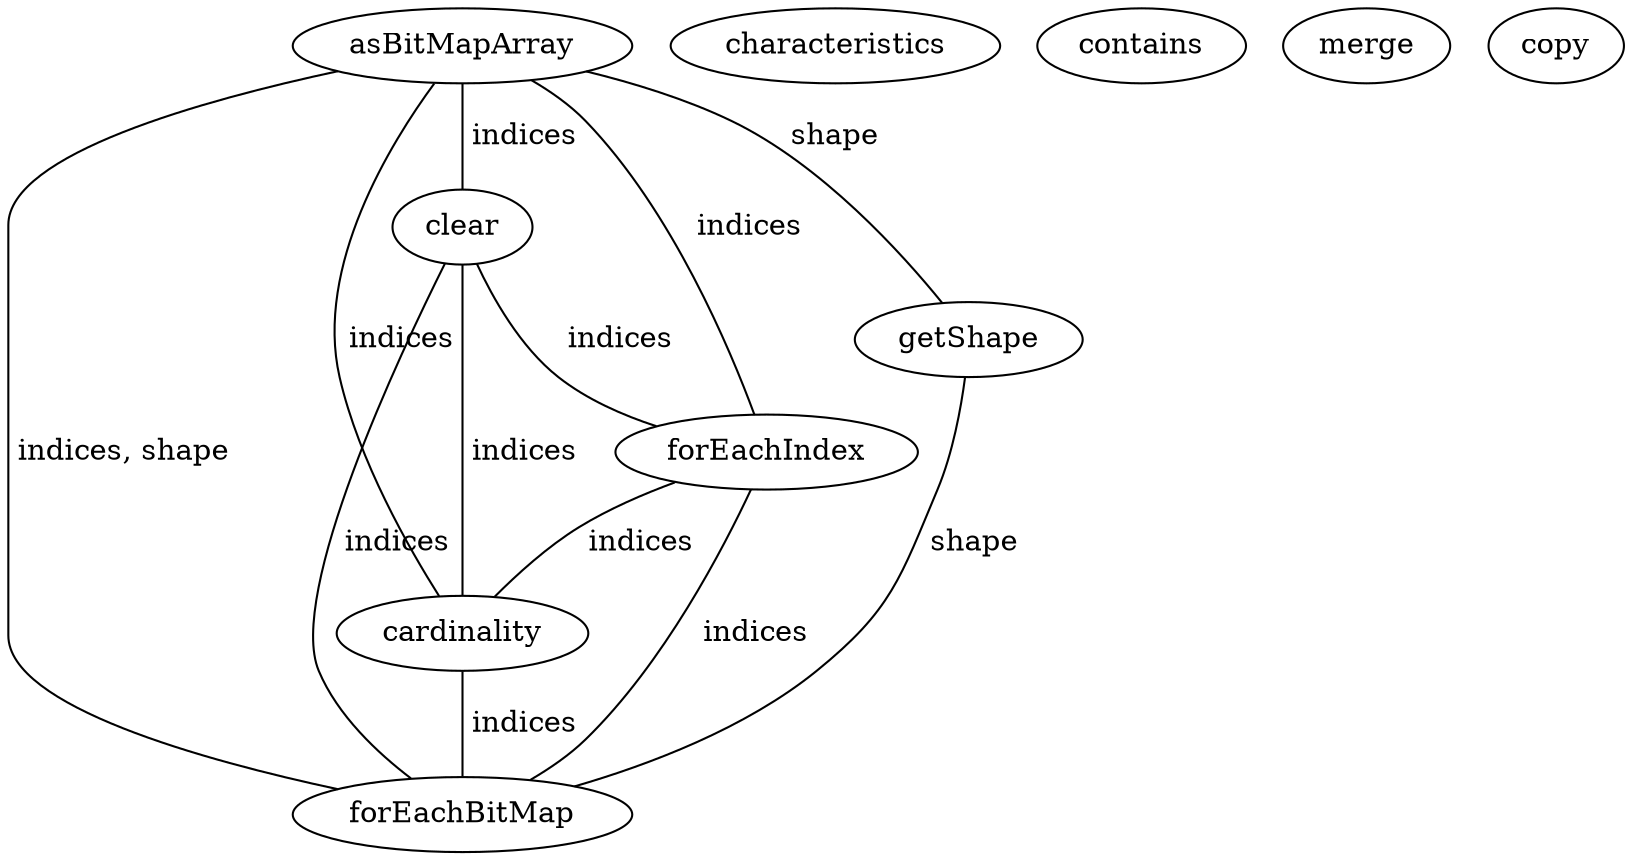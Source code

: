 digraph G {
asBitMapArray;
characteristics;
contains;
merge;
clear;
getShape;
forEachIndex;
copy;
cardinality;
forEachBitMap;
asBitMapArray -> clear [label=" indices", dir=none];
asBitMapArray -> getShape [label=" shape", dir=none];
asBitMapArray -> forEachIndex [label=" indices", dir=none];
asBitMapArray -> cardinality [label=" indices", dir=none];
asBitMapArray -> forEachBitMap [label=" indices, shape", dir=none];
clear -> forEachIndex [label=" indices", dir=none];
clear -> cardinality [label=" indices", dir=none];
clear -> forEachBitMap [label=" indices", dir=none];
getShape -> forEachBitMap [label=" shape", dir=none];
forEachIndex -> cardinality [label=" indices", dir=none];
forEachIndex -> forEachBitMap [label=" indices", dir=none];
cardinality -> forEachBitMap [label=" indices", dir=none];
}